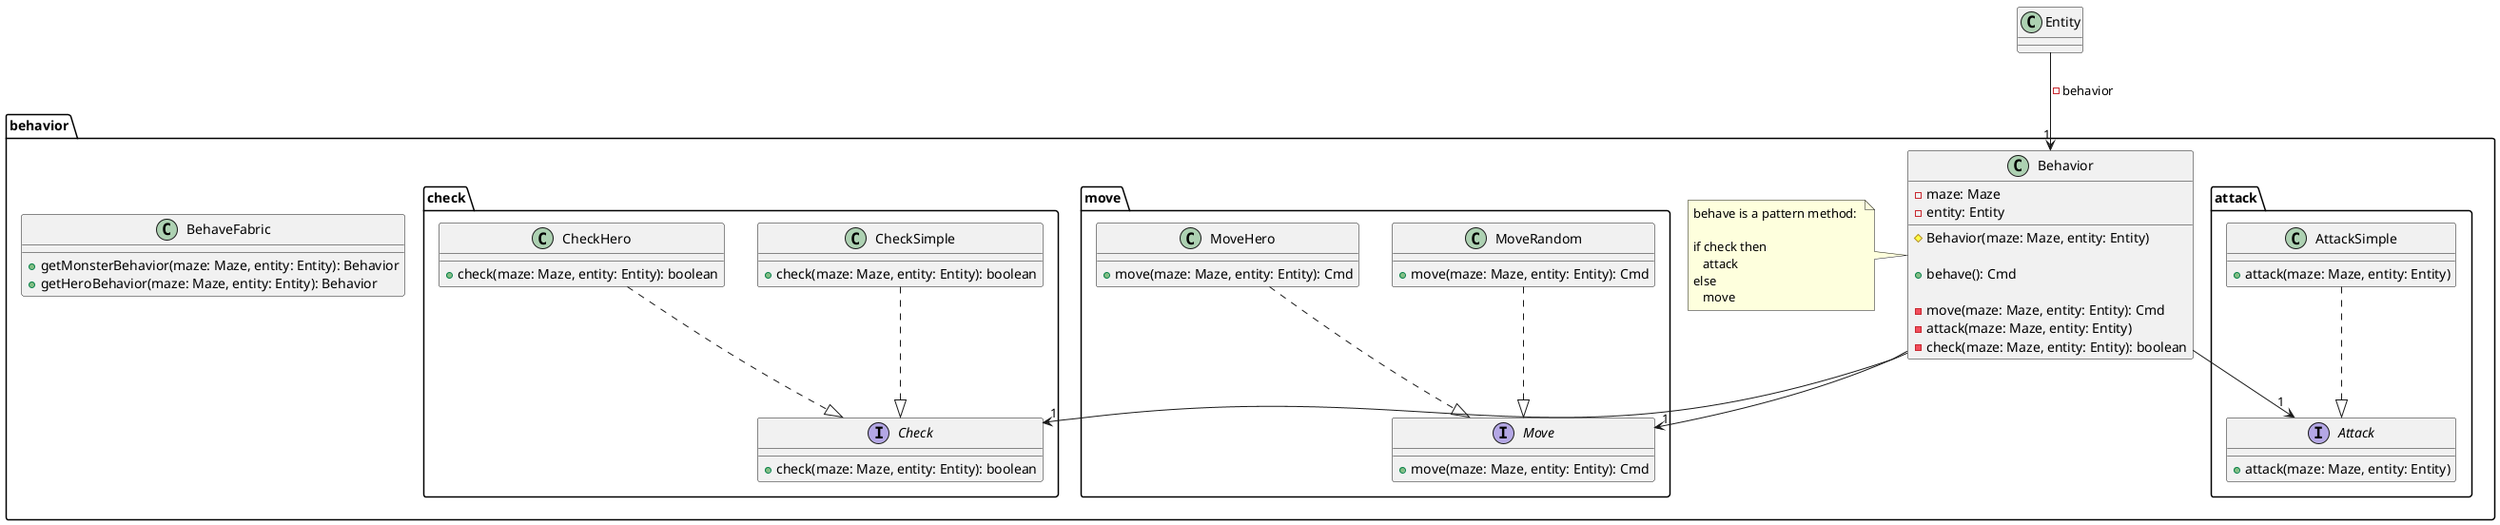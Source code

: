 @startuml

class Entity{

}

package behavior{

    class Behavior{
        - maze: Maze
        - entity: Entity

        # Behavior(maze: Maze, entity: Entity)

        + behave(): Cmd

        - move(maze: Maze, entity: Entity): Cmd
        - attack(maze: Maze, entity: Entity)
        - check(maze: Maze, entity: Entity): boolean
    }

    note left: behave is a pattern method: \n\nif check then \n   attack \nelse \n   move

    package check{

        interface Check{
            + check(maze: Maze, entity: Entity): boolean
        }

        class CheckSimple{
            + check(maze: Maze, entity: Entity): boolean
        }

        class CheckHero{
            + check(maze: Maze, entity: Entity): boolean
        }

    }

    package move{

        interface Move{
            + move(maze: Maze, entity: Entity): Cmd
        }

        class MoveRandom{
            + move(maze: Maze, entity: Entity): Cmd
        }

        class MoveHero{
            + move(maze: Maze, entity: Entity): Cmd
        }

    }

    package attack{

        interface Attack{
            + attack(maze: Maze, entity: Entity)
        }

        class AttackSimple{
            + attack(maze: Maze, entity: Entity)
        }

    }

    class BehaveFabric{
        + getMonsterBehavior(maze: Maze, entity: Entity): Behavior
        + getHeroBehavior(maze: Maze, entity: Entity): Behavior
    }

}


AttackSimple ..|> Attack

MoveRandom ..|> Move
MoveHero ..|> Move

CheckSimple ..|> Check
CheckHero ..|> Check

Entity --> "1" Behavior: - behavior

Behavior --> "1" Move
Behavior --> "1" Check
Behavior --> "1" Attack
@enduml
